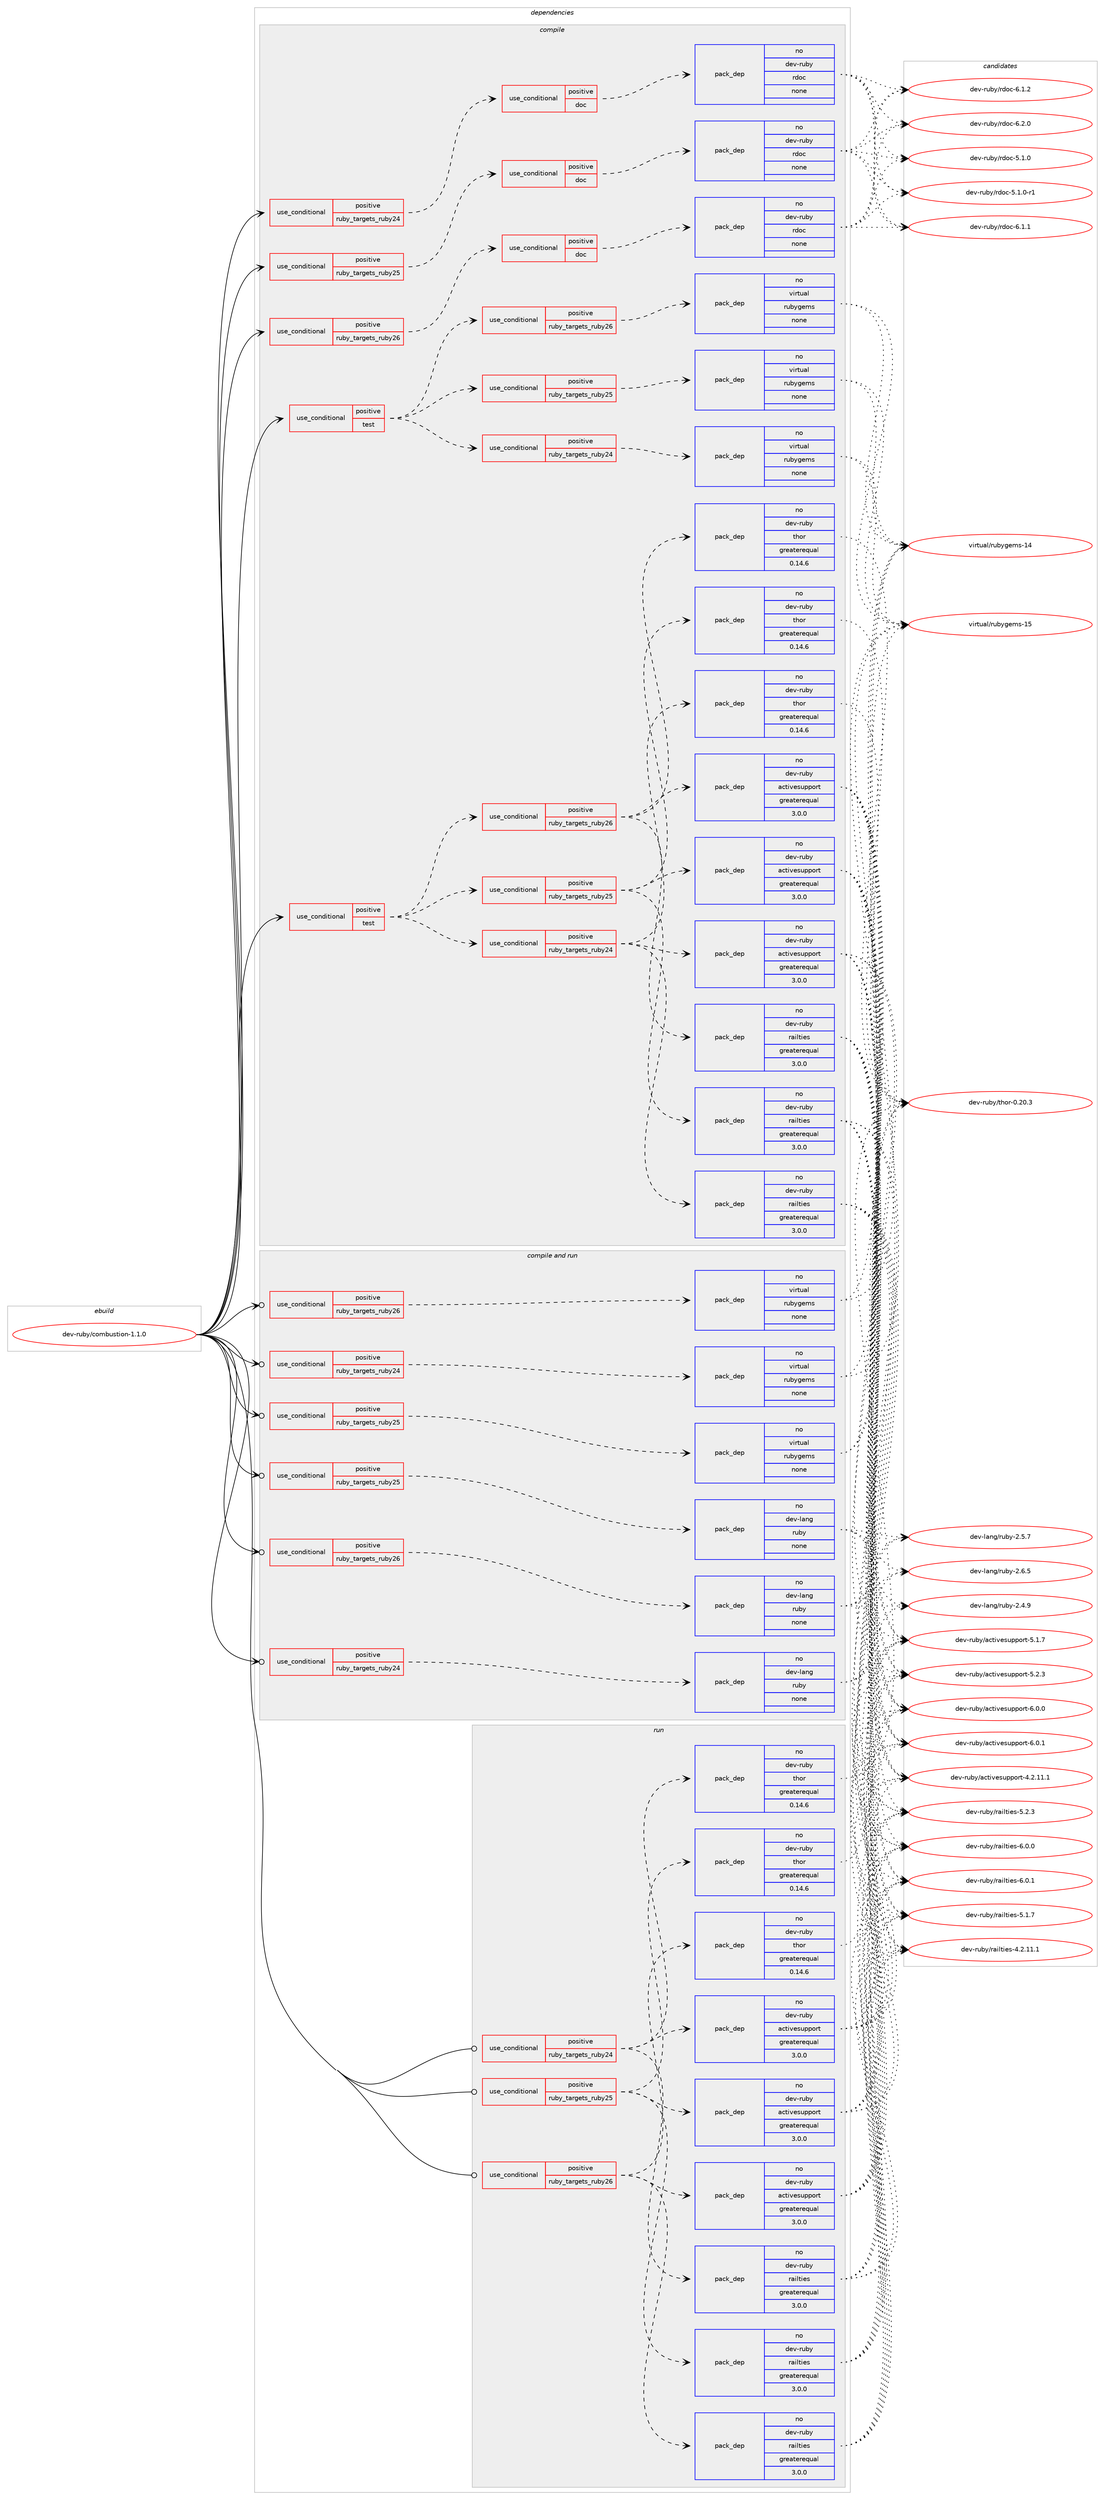 digraph prolog {

# *************
# Graph options
# *************

newrank=true;
concentrate=true;
compound=true;
graph [rankdir=LR,fontname=Helvetica,fontsize=10,ranksep=1.5];#, ranksep=2.5, nodesep=0.2];
edge  [arrowhead=vee];
node  [fontname=Helvetica,fontsize=10];

# **********
# The ebuild
# **********

subgraph cluster_leftcol {
color=gray;
rank=same;
label=<<i>ebuild</i>>;
id [label="dev-ruby/combustion-1.1.0", color=red, width=4, href="../dev-ruby/combustion-1.1.0.svg"];
}

# ****************
# The dependencies
# ****************

subgraph cluster_midcol {
color=gray;
label=<<i>dependencies</i>>;
subgraph cluster_compile {
fillcolor="#eeeeee";
style=filled;
label=<<i>compile</i>>;
subgraph cond160556 {
dependency681858 [label=<<TABLE BORDER="0" CELLBORDER="1" CELLSPACING="0" CELLPADDING="4"><TR><TD ROWSPAN="3" CELLPADDING="10">use_conditional</TD></TR><TR><TD>positive</TD></TR><TR><TD>ruby_targets_ruby24</TD></TR></TABLE>>, shape=none, color=red];
subgraph cond160557 {
dependency681859 [label=<<TABLE BORDER="0" CELLBORDER="1" CELLSPACING="0" CELLPADDING="4"><TR><TD ROWSPAN="3" CELLPADDING="10">use_conditional</TD></TR><TR><TD>positive</TD></TR><TR><TD>doc</TD></TR></TABLE>>, shape=none, color=red];
subgraph pack509336 {
dependency681860 [label=<<TABLE BORDER="0" CELLBORDER="1" CELLSPACING="0" CELLPADDING="4" WIDTH="220"><TR><TD ROWSPAN="6" CELLPADDING="30">pack_dep</TD></TR><TR><TD WIDTH="110">no</TD></TR><TR><TD>dev-ruby</TD></TR><TR><TD>rdoc</TD></TR><TR><TD>none</TD></TR><TR><TD></TD></TR></TABLE>>, shape=none, color=blue];
}
dependency681859:e -> dependency681860:w [weight=20,style="dashed",arrowhead="vee"];
}
dependency681858:e -> dependency681859:w [weight=20,style="dashed",arrowhead="vee"];
}
id:e -> dependency681858:w [weight=20,style="solid",arrowhead="vee"];
subgraph cond160558 {
dependency681861 [label=<<TABLE BORDER="0" CELLBORDER="1" CELLSPACING="0" CELLPADDING="4"><TR><TD ROWSPAN="3" CELLPADDING="10">use_conditional</TD></TR><TR><TD>positive</TD></TR><TR><TD>ruby_targets_ruby25</TD></TR></TABLE>>, shape=none, color=red];
subgraph cond160559 {
dependency681862 [label=<<TABLE BORDER="0" CELLBORDER="1" CELLSPACING="0" CELLPADDING="4"><TR><TD ROWSPAN="3" CELLPADDING="10">use_conditional</TD></TR><TR><TD>positive</TD></TR><TR><TD>doc</TD></TR></TABLE>>, shape=none, color=red];
subgraph pack509337 {
dependency681863 [label=<<TABLE BORDER="0" CELLBORDER="1" CELLSPACING="0" CELLPADDING="4" WIDTH="220"><TR><TD ROWSPAN="6" CELLPADDING="30">pack_dep</TD></TR><TR><TD WIDTH="110">no</TD></TR><TR><TD>dev-ruby</TD></TR><TR><TD>rdoc</TD></TR><TR><TD>none</TD></TR><TR><TD></TD></TR></TABLE>>, shape=none, color=blue];
}
dependency681862:e -> dependency681863:w [weight=20,style="dashed",arrowhead="vee"];
}
dependency681861:e -> dependency681862:w [weight=20,style="dashed",arrowhead="vee"];
}
id:e -> dependency681861:w [weight=20,style="solid",arrowhead="vee"];
subgraph cond160560 {
dependency681864 [label=<<TABLE BORDER="0" CELLBORDER="1" CELLSPACING="0" CELLPADDING="4"><TR><TD ROWSPAN="3" CELLPADDING="10">use_conditional</TD></TR><TR><TD>positive</TD></TR><TR><TD>ruby_targets_ruby26</TD></TR></TABLE>>, shape=none, color=red];
subgraph cond160561 {
dependency681865 [label=<<TABLE BORDER="0" CELLBORDER="1" CELLSPACING="0" CELLPADDING="4"><TR><TD ROWSPAN="3" CELLPADDING="10">use_conditional</TD></TR><TR><TD>positive</TD></TR><TR><TD>doc</TD></TR></TABLE>>, shape=none, color=red];
subgraph pack509338 {
dependency681866 [label=<<TABLE BORDER="0" CELLBORDER="1" CELLSPACING="0" CELLPADDING="4" WIDTH="220"><TR><TD ROWSPAN="6" CELLPADDING="30">pack_dep</TD></TR><TR><TD WIDTH="110">no</TD></TR><TR><TD>dev-ruby</TD></TR><TR><TD>rdoc</TD></TR><TR><TD>none</TD></TR><TR><TD></TD></TR></TABLE>>, shape=none, color=blue];
}
dependency681865:e -> dependency681866:w [weight=20,style="dashed",arrowhead="vee"];
}
dependency681864:e -> dependency681865:w [weight=20,style="dashed",arrowhead="vee"];
}
id:e -> dependency681864:w [weight=20,style="solid",arrowhead="vee"];
subgraph cond160562 {
dependency681867 [label=<<TABLE BORDER="0" CELLBORDER="1" CELLSPACING="0" CELLPADDING="4"><TR><TD ROWSPAN="3" CELLPADDING="10">use_conditional</TD></TR><TR><TD>positive</TD></TR><TR><TD>test</TD></TR></TABLE>>, shape=none, color=red];
subgraph cond160563 {
dependency681868 [label=<<TABLE BORDER="0" CELLBORDER="1" CELLSPACING="0" CELLPADDING="4"><TR><TD ROWSPAN="3" CELLPADDING="10">use_conditional</TD></TR><TR><TD>positive</TD></TR><TR><TD>ruby_targets_ruby24</TD></TR></TABLE>>, shape=none, color=red];
subgraph pack509339 {
dependency681869 [label=<<TABLE BORDER="0" CELLBORDER="1" CELLSPACING="0" CELLPADDING="4" WIDTH="220"><TR><TD ROWSPAN="6" CELLPADDING="30">pack_dep</TD></TR><TR><TD WIDTH="110">no</TD></TR><TR><TD>dev-ruby</TD></TR><TR><TD>activesupport</TD></TR><TR><TD>greaterequal</TD></TR><TR><TD>3.0.0</TD></TR></TABLE>>, shape=none, color=blue];
}
dependency681868:e -> dependency681869:w [weight=20,style="dashed",arrowhead="vee"];
subgraph pack509340 {
dependency681870 [label=<<TABLE BORDER="0" CELLBORDER="1" CELLSPACING="0" CELLPADDING="4" WIDTH="220"><TR><TD ROWSPAN="6" CELLPADDING="30">pack_dep</TD></TR><TR><TD WIDTH="110">no</TD></TR><TR><TD>dev-ruby</TD></TR><TR><TD>railties</TD></TR><TR><TD>greaterequal</TD></TR><TR><TD>3.0.0</TD></TR></TABLE>>, shape=none, color=blue];
}
dependency681868:e -> dependency681870:w [weight=20,style="dashed",arrowhead="vee"];
subgraph pack509341 {
dependency681871 [label=<<TABLE BORDER="0" CELLBORDER="1" CELLSPACING="0" CELLPADDING="4" WIDTH="220"><TR><TD ROWSPAN="6" CELLPADDING="30">pack_dep</TD></TR><TR><TD WIDTH="110">no</TD></TR><TR><TD>dev-ruby</TD></TR><TR><TD>thor</TD></TR><TR><TD>greaterequal</TD></TR><TR><TD>0.14.6</TD></TR></TABLE>>, shape=none, color=blue];
}
dependency681868:e -> dependency681871:w [weight=20,style="dashed",arrowhead="vee"];
}
dependency681867:e -> dependency681868:w [weight=20,style="dashed",arrowhead="vee"];
subgraph cond160564 {
dependency681872 [label=<<TABLE BORDER="0" CELLBORDER="1" CELLSPACING="0" CELLPADDING="4"><TR><TD ROWSPAN="3" CELLPADDING="10">use_conditional</TD></TR><TR><TD>positive</TD></TR><TR><TD>ruby_targets_ruby25</TD></TR></TABLE>>, shape=none, color=red];
subgraph pack509342 {
dependency681873 [label=<<TABLE BORDER="0" CELLBORDER="1" CELLSPACING="0" CELLPADDING="4" WIDTH="220"><TR><TD ROWSPAN="6" CELLPADDING="30">pack_dep</TD></TR><TR><TD WIDTH="110">no</TD></TR><TR><TD>dev-ruby</TD></TR><TR><TD>activesupport</TD></TR><TR><TD>greaterequal</TD></TR><TR><TD>3.0.0</TD></TR></TABLE>>, shape=none, color=blue];
}
dependency681872:e -> dependency681873:w [weight=20,style="dashed",arrowhead="vee"];
subgraph pack509343 {
dependency681874 [label=<<TABLE BORDER="0" CELLBORDER="1" CELLSPACING="0" CELLPADDING="4" WIDTH="220"><TR><TD ROWSPAN="6" CELLPADDING="30">pack_dep</TD></TR><TR><TD WIDTH="110">no</TD></TR><TR><TD>dev-ruby</TD></TR><TR><TD>railties</TD></TR><TR><TD>greaterequal</TD></TR><TR><TD>3.0.0</TD></TR></TABLE>>, shape=none, color=blue];
}
dependency681872:e -> dependency681874:w [weight=20,style="dashed",arrowhead="vee"];
subgraph pack509344 {
dependency681875 [label=<<TABLE BORDER="0" CELLBORDER="1" CELLSPACING="0" CELLPADDING="4" WIDTH="220"><TR><TD ROWSPAN="6" CELLPADDING="30">pack_dep</TD></TR><TR><TD WIDTH="110">no</TD></TR><TR><TD>dev-ruby</TD></TR><TR><TD>thor</TD></TR><TR><TD>greaterequal</TD></TR><TR><TD>0.14.6</TD></TR></TABLE>>, shape=none, color=blue];
}
dependency681872:e -> dependency681875:w [weight=20,style="dashed",arrowhead="vee"];
}
dependency681867:e -> dependency681872:w [weight=20,style="dashed",arrowhead="vee"];
subgraph cond160565 {
dependency681876 [label=<<TABLE BORDER="0" CELLBORDER="1" CELLSPACING="0" CELLPADDING="4"><TR><TD ROWSPAN="3" CELLPADDING="10">use_conditional</TD></TR><TR><TD>positive</TD></TR><TR><TD>ruby_targets_ruby26</TD></TR></TABLE>>, shape=none, color=red];
subgraph pack509345 {
dependency681877 [label=<<TABLE BORDER="0" CELLBORDER="1" CELLSPACING="0" CELLPADDING="4" WIDTH="220"><TR><TD ROWSPAN="6" CELLPADDING="30">pack_dep</TD></TR><TR><TD WIDTH="110">no</TD></TR><TR><TD>dev-ruby</TD></TR><TR><TD>activesupport</TD></TR><TR><TD>greaterequal</TD></TR><TR><TD>3.0.0</TD></TR></TABLE>>, shape=none, color=blue];
}
dependency681876:e -> dependency681877:w [weight=20,style="dashed",arrowhead="vee"];
subgraph pack509346 {
dependency681878 [label=<<TABLE BORDER="0" CELLBORDER="1" CELLSPACING="0" CELLPADDING="4" WIDTH="220"><TR><TD ROWSPAN="6" CELLPADDING="30">pack_dep</TD></TR><TR><TD WIDTH="110">no</TD></TR><TR><TD>dev-ruby</TD></TR><TR><TD>railties</TD></TR><TR><TD>greaterequal</TD></TR><TR><TD>3.0.0</TD></TR></TABLE>>, shape=none, color=blue];
}
dependency681876:e -> dependency681878:w [weight=20,style="dashed",arrowhead="vee"];
subgraph pack509347 {
dependency681879 [label=<<TABLE BORDER="0" CELLBORDER="1" CELLSPACING="0" CELLPADDING="4" WIDTH="220"><TR><TD ROWSPAN="6" CELLPADDING="30">pack_dep</TD></TR><TR><TD WIDTH="110">no</TD></TR><TR><TD>dev-ruby</TD></TR><TR><TD>thor</TD></TR><TR><TD>greaterequal</TD></TR><TR><TD>0.14.6</TD></TR></TABLE>>, shape=none, color=blue];
}
dependency681876:e -> dependency681879:w [weight=20,style="dashed",arrowhead="vee"];
}
dependency681867:e -> dependency681876:w [weight=20,style="dashed",arrowhead="vee"];
}
id:e -> dependency681867:w [weight=20,style="solid",arrowhead="vee"];
subgraph cond160566 {
dependency681880 [label=<<TABLE BORDER="0" CELLBORDER="1" CELLSPACING="0" CELLPADDING="4"><TR><TD ROWSPAN="3" CELLPADDING="10">use_conditional</TD></TR><TR><TD>positive</TD></TR><TR><TD>test</TD></TR></TABLE>>, shape=none, color=red];
subgraph cond160567 {
dependency681881 [label=<<TABLE BORDER="0" CELLBORDER="1" CELLSPACING="0" CELLPADDING="4"><TR><TD ROWSPAN="3" CELLPADDING="10">use_conditional</TD></TR><TR><TD>positive</TD></TR><TR><TD>ruby_targets_ruby24</TD></TR></TABLE>>, shape=none, color=red];
subgraph pack509348 {
dependency681882 [label=<<TABLE BORDER="0" CELLBORDER="1" CELLSPACING="0" CELLPADDING="4" WIDTH="220"><TR><TD ROWSPAN="6" CELLPADDING="30">pack_dep</TD></TR><TR><TD WIDTH="110">no</TD></TR><TR><TD>virtual</TD></TR><TR><TD>rubygems</TD></TR><TR><TD>none</TD></TR><TR><TD></TD></TR></TABLE>>, shape=none, color=blue];
}
dependency681881:e -> dependency681882:w [weight=20,style="dashed",arrowhead="vee"];
}
dependency681880:e -> dependency681881:w [weight=20,style="dashed",arrowhead="vee"];
subgraph cond160568 {
dependency681883 [label=<<TABLE BORDER="0" CELLBORDER="1" CELLSPACING="0" CELLPADDING="4"><TR><TD ROWSPAN="3" CELLPADDING="10">use_conditional</TD></TR><TR><TD>positive</TD></TR><TR><TD>ruby_targets_ruby25</TD></TR></TABLE>>, shape=none, color=red];
subgraph pack509349 {
dependency681884 [label=<<TABLE BORDER="0" CELLBORDER="1" CELLSPACING="0" CELLPADDING="4" WIDTH="220"><TR><TD ROWSPAN="6" CELLPADDING="30">pack_dep</TD></TR><TR><TD WIDTH="110">no</TD></TR><TR><TD>virtual</TD></TR><TR><TD>rubygems</TD></TR><TR><TD>none</TD></TR><TR><TD></TD></TR></TABLE>>, shape=none, color=blue];
}
dependency681883:e -> dependency681884:w [weight=20,style="dashed",arrowhead="vee"];
}
dependency681880:e -> dependency681883:w [weight=20,style="dashed",arrowhead="vee"];
subgraph cond160569 {
dependency681885 [label=<<TABLE BORDER="0" CELLBORDER="1" CELLSPACING="0" CELLPADDING="4"><TR><TD ROWSPAN="3" CELLPADDING="10">use_conditional</TD></TR><TR><TD>positive</TD></TR><TR><TD>ruby_targets_ruby26</TD></TR></TABLE>>, shape=none, color=red];
subgraph pack509350 {
dependency681886 [label=<<TABLE BORDER="0" CELLBORDER="1" CELLSPACING="0" CELLPADDING="4" WIDTH="220"><TR><TD ROWSPAN="6" CELLPADDING="30">pack_dep</TD></TR><TR><TD WIDTH="110">no</TD></TR><TR><TD>virtual</TD></TR><TR><TD>rubygems</TD></TR><TR><TD>none</TD></TR><TR><TD></TD></TR></TABLE>>, shape=none, color=blue];
}
dependency681885:e -> dependency681886:w [weight=20,style="dashed",arrowhead="vee"];
}
dependency681880:e -> dependency681885:w [weight=20,style="dashed",arrowhead="vee"];
}
id:e -> dependency681880:w [weight=20,style="solid",arrowhead="vee"];
}
subgraph cluster_compileandrun {
fillcolor="#eeeeee";
style=filled;
label=<<i>compile and run</i>>;
subgraph cond160570 {
dependency681887 [label=<<TABLE BORDER="0" CELLBORDER="1" CELLSPACING="0" CELLPADDING="4"><TR><TD ROWSPAN="3" CELLPADDING="10">use_conditional</TD></TR><TR><TD>positive</TD></TR><TR><TD>ruby_targets_ruby24</TD></TR></TABLE>>, shape=none, color=red];
subgraph pack509351 {
dependency681888 [label=<<TABLE BORDER="0" CELLBORDER="1" CELLSPACING="0" CELLPADDING="4" WIDTH="220"><TR><TD ROWSPAN="6" CELLPADDING="30">pack_dep</TD></TR><TR><TD WIDTH="110">no</TD></TR><TR><TD>dev-lang</TD></TR><TR><TD>ruby</TD></TR><TR><TD>none</TD></TR><TR><TD></TD></TR></TABLE>>, shape=none, color=blue];
}
dependency681887:e -> dependency681888:w [weight=20,style="dashed",arrowhead="vee"];
}
id:e -> dependency681887:w [weight=20,style="solid",arrowhead="odotvee"];
subgraph cond160571 {
dependency681889 [label=<<TABLE BORDER="0" CELLBORDER="1" CELLSPACING="0" CELLPADDING="4"><TR><TD ROWSPAN="3" CELLPADDING="10">use_conditional</TD></TR><TR><TD>positive</TD></TR><TR><TD>ruby_targets_ruby24</TD></TR></TABLE>>, shape=none, color=red];
subgraph pack509352 {
dependency681890 [label=<<TABLE BORDER="0" CELLBORDER="1" CELLSPACING="0" CELLPADDING="4" WIDTH="220"><TR><TD ROWSPAN="6" CELLPADDING="30">pack_dep</TD></TR><TR><TD WIDTH="110">no</TD></TR><TR><TD>virtual</TD></TR><TR><TD>rubygems</TD></TR><TR><TD>none</TD></TR><TR><TD></TD></TR></TABLE>>, shape=none, color=blue];
}
dependency681889:e -> dependency681890:w [weight=20,style="dashed",arrowhead="vee"];
}
id:e -> dependency681889:w [weight=20,style="solid",arrowhead="odotvee"];
subgraph cond160572 {
dependency681891 [label=<<TABLE BORDER="0" CELLBORDER="1" CELLSPACING="0" CELLPADDING="4"><TR><TD ROWSPAN="3" CELLPADDING="10">use_conditional</TD></TR><TR><TD>positive</TD></TR><TR><TD>ruby_targets_ruby25</TD></TR></TABLE>>, shape=none, color=red];
subgraph pack509353 {
dependency681892 [label=<<TABLE BORDER="0" CELLBORDER="1" CELLSPACING="0" CELLPADDING="4" WIDTH="220"><TR><TD ROWSPAN="6" CELLPADDING="30">pack_dep</TD></TR><TR><TD WIDTH="110">no</TD></TR><TR><TD>dev-lang</TD></TR><TR><TD>ruby</TD></TR><TR><TD>none</TD></TR><TR><TD></TD></TR></TABLE>>, shape=none, color=blue];
}
dependency681891:e -> dependency681892:w [weight=20,style="dashed",arrowhead="vee"];
}
id:e -> dependency681891:w [weight=20,style="solid",arrowhead="odotvee"];
subgraph cond160573 {
dependency681893 [label=<<TABLE BORDER="0" CELLBORDER="1" CELLSPACING="0" CELLPADDING="4"><TR><TD ROWSPAN="3" CELLPADDING="10">use_conditional</TD></TR><TR><TD>positive</TD></TR><TR><TD>ruby_targets_ruby25</TD></TR></TABLE>>, shape=none, color=red];
subgraph pack509354 {
dependency681894 [label=<<TABLE BORDER="0" CELLBORDER="1" CELLSPACING="0" CELLPADDING="4" WIDTH="220"><TR><TD ROWSPAN="6" CELLPADDING="30">pack_dep</TD></TR><TR><TD WIDTH="110">no</TD></TR><TR><TD>virtual</TD></TR><TR><TD>rubygems</TD></TR><TR><TD>none</TD></TR><TR><TD></TD></TR></TABLE>>, shape=none, color=blue];
}
dependency681893:e -> dependency681894:w [weight=20,style="dashed",arrowhead="vee"];
}
id:e -> dependency681893:w [weight=20,style="solid",arrowhead="odotvee"];
subgraph cond160574 {
dependency681895 [label=<<TABLE BORDER="0" CELLBORDER="1" CELLSPACING="0" CELLPADDING="4"><TR><TD ROWSPAN="3" CELLPADDING="10">use_conditional</TD></TR><TR><TD>positive</TD></TR><TR><TD>ruby_targets_ruby26</TD></TR></TABLE>>, shape=none, color=red];
subgraph pack509355 {
dependency681896 [label=<<TABLE BORDER="0" CELLBORDER="1" CELLSPACING="0" CELLPADDING="4" WIDTH="220"><TR><TD ROWSPAN="6" CELLPADDING="30">pack_dep</TD></TR><TR><TD WIDTH="110">no</TD></TR><TR><TD>dev-lang</TD></TR><TR><TD>ruby</TD></TR><TR><TD>none</TD></TR><TR><TD></TD></TR></TABLE>>, shape=none, color=blue];
}
dependency681895:e -> dependency681896:w [weight=20,style="dashed",arrowhead="vee"];
}
id:e -> dependency681895:w [weight=20,style="solid",arrowhead="odotvee"];
subgraph cond160575 {
dependency681897 [label=<<TABLE BORDER="0" CELLBORDER="1" CELLSPACING="0" CELLPADDING="4"><TR><TD ROWSPAN="3" CELLPADDING="10">use_conditional</TD></TR><TR><TD>positive</TD></TR><TR><TD>ruby_targets_ruby26</TD></TR></TABLE>>, shape=none, color=red];
subgraph pack509356 {
dependency681898 [label=<<TABLE BORDER="0" CELLBORDER="1" CELLSPACING="0" CELLPADDING="4" WIDTH="220"><TR><TD ROWSPAN="6" CELLPADDING="30">pack_dep</TD></TR><TR><TD WIDTH="110">no</TD></TR><TR><TD>virtual</TD></TR><TR><TD>rubygems</TD></TR><TR><TD>none</TD></TR><TR><TD></TD></TR></TABLE>>, shape=none, color=blue];
}
dependency681897:e -> dependency681898:w [weight=20,style="dashed",arrowhead="vee"];
}
id:e -> dependency681897:w [weight=20,style="solid",arrowhead="odotvee"];
}
subgraph cluster_run {
fillcolor="#eeeeee";
style=filled;
label=<<i>run</i>>;
subgraph cond160576 {
dependency681899 [label=<<TABLE BORDER="0" CELLBORDER="1" CELLSPACING="0" CELLPADDING="4"><TR><TD ROWSPAN="3" CELLPADDING="10">use_conditional</TD></TR><TR><TD>positive</TD></TR><TR><TD>ruby_targets_ruby24</TD></TR></TABLE>>, shape=none, color=red];
subgraph pack509357 {
dependency681900 [label=<<TABLE BORDER="0" CELLBORDER="1" CELLSPACING="0" CELLPADDING="4" WIDTH="220"><TR><TD ROWSPAN="6" CELLPADDING="30">pack_dep</TD></TR><TR><TD WIDTH="110">no</TD></TR><TR><TD>dev-ruby</TD></TR><TR><TD>activesupport</TD></TR><TR><TD>greaterequal</TD></TR><TR><TD>3.0.0</TD></TR></TABLE>>, shape=none, color=blue];
}
dependency681899:e -> dependency681900:w [weight=20,style="dashed",arrowhead="vee"];
subgraph pack509358 {
dependency681901 [label=<<TABLE BORDER="0" CELLBORDER="1" CELLSPACING="0" CELLPADDING="4" WIDTH="220"><TR><TD ROWSPAN="6" CELLPADDING="30">pack_dep</TD></TR><TR><TD WIDTH="110">no</TD></TR><TR><TD>dev-ruby</TD></TR><TR><TD>railties</TD></TR><TR><TD>greaterequal</TD></TR><TR><TD>3.0.0</TD></TR></TABLE>>, shape=none, color=blue];
}
dependency681899:e -> dependency681901:w [weight=20,style="dashed",arrowhead="vee"];
subgraph pack509359 {
dependency681902 [label=<<TABLE BORDER="0" CELLBORDER="1" CELLSPACING="0" CELLPADDING="4" WIDTH="220"><TR><TD ROWSPAN="6" CELLPADDING="30">pack_dep</TD></TR><TR><TD WIDTH="110">no</TD></TR><TR><TD>dev-ruby</TD></TR><TR><TD>thor</TD></TR><TR><TD>greaterequal</TD></TR><TR><TD>0.14.6</TD></TR></TABLE>>, shape=none, color=blue];
}
dependency681899:e -> dependency681902:w [weight=20,style="dashed",arrowhead="vee"];
}
id:e -> dependency681899:w [weight=20,style="solid",arrowhead="odot"];
subgraph cond160577 {
dependency681903 [label=<<TABLE BORDER="0" CELLBORDER="1" CELLSPACING="0" CELLPADDING="4"><TR><TD ROWSPAN="3" CELLPADDING="10">use_conditional</TD></TR><TR><TD>positive</TD></TR><TR><TD>ruby_targets_ruby25</TD></TR></TABLE>>, shape=none, color=red];
subgraph pack509360 {
dependency681904 [label=<<TABLE BORDER="0" CELLBORDER="1" CELLSPACING="0" CELLPADDING="4" WIDTH="220"><TR><TD ROWSPAN="6" CELLPADDING="30">pack_dep</TD></TR><TR><TD WIDTH="110">no</TD></TR><TR><TD>dev-ruby</TD></TR><TR><TD>activesupport</TD></TR><TR><TD>greaterequal</TD></TR><TR><TD>3.0.0</TD></TR></TABLE>>, shape=none, color=blue];
}
dependency681903:e -> dependency681904:w [weight=20,style="dashed",arrowhead="vee"];
subgraph pack509361 {
dependency681905 [label=<<TABLE BORDER="0" CELLBORDER="1" CELLSPACING="0" CELLPADDING="4" WIDTH="220"><TR><TD ROWSPAN="6" CELLPADDING="30">pack_dep</TD></TR><TR><TD WIDTH="110">no</TD></TR><TR><TD>dev-ruby</TD></TR><TR><TD>railties</TD></TR><TR><TD>greaterequal</TD></TR><TR><TD>3.0.0</TD></TR></TABLE>>, shape=none, color=blue];
}
dependency681903:e -> dependency681905:w [weight=20,style="dashed",arrowhead="vee"];
subgraph pack509362 {
dependency681906 [label=<<TABLE BORDER="0" CELLBORDER="1" CELLSPACING="0" CELLPADDING="4" WIDTH="220"><TR><TD ROWSPAN="6" CELLPADDING="30">pack_dep</TD></TR><TR><TD WIDTH="110">no</TD></TR><TR><TD>dev-ruby</TD></TR><TR><TD>thor</TD></TR><TR><TD>greaterequal</TD></TR><TR><TD>0.14.6</TD></TR></TABLE>>, shape=none, color=blue];
}
dependency681903:e -> dependency681906:w [weight=20,style="dashed",arrowhead="vee"];
}
id:e -> dependency681903:w [weight=20,style="solid",arrowhead="odot"];
subgraph cond160578 {
dependency681907 [label=<<TABLE BORDER="0" CELLBORDER="1" CELLSPACING="0" CELLPADDING="4"><TR><TD ROWSPAN="3" CELLPADDING="10">use_conditional</TD></TR><TR><TD>positive</TD></TR><TR><TD>ruby_targets_ruby26</TD></TR></TABLE>>, shape=none, color=red];
subgraph pack509363 {
dependency681908 [label=<<TABLE BORDER="0" CELLBORDER="1" CELLSPACING="0" CELLPADDING="4" WIDTH="220"><TR><TD ROWSPAN="6" CELLPADDING="30">pack_dep</TD></TR><TR><TD WIDTH="110">no</TD></TR><TR><TD>dev-ruby</TD></TR><TR><TD>activesupport</TD></TR><TR><TD>greaterequal</TD></TR><TR><TD>3.0.0</TD></TR></TABLE>>, shape=none, color=blue];
}
dependency681907:e -> dependency681908:w [weight=20,style="dashed",arrowhead="vee"];
subgraph pack509364 {
dependency681909 [label=<<TABLE BORDER="0" CELLBORDER="1" CELLSPACING="0" CELLPADDING="4" WIDTH="220"><TR><TD ROWSPAN="6" CELLPADDING="30">pack_dep</TD></TR><TR><TD WIDTH="110">no</TD></TR><TR><TD>dev-ruby</TD></TR><TR><TD>railties</TD></TR><TR><TD>greaterequal</TD></TR><TR><TD>3.0.0</TD></TR></TABLE>>, shape=none, color=blue];
}
dependency681907:e -> dependency681909:w [weight=20,style="dashed",arrowhead="vee"];
subgraph pack509365 {
dependency681910 [label=<<TABLE BORDER="0" CELLBORDER="1" CELLSPACING="0" CELLPADDING="4" WIDTH="220"><TR><TD ROWSPAN="6" CELLPADDING="30">pack_dep</TD></TR><TR><TD WIDTH="110">no</TD></TR><TR><TD>dev-ruby</TD></TR><TR><TD>thor</TD></TR><TR><TD>greaterequal</TD></TR><TR><TD>0.14.6</TD></TR></TABLE>>, shape=none, color=blue];
}
dependency681907:e -> dependency681910:w [weight=20,style="dashed",arrowhead="vee"];
}
id:e -> dependency681907:w [weight=20,style="solid",arrowhead="odot"];
}
}

# **************
# The candidates
# **************

subgraph cluster_choices {
rank=same;
color=gray;
label=<<i>candidates</i>>;

subgraph choice509336 {
color=black;
nodesep=1;
choice10010111845114117981214711410011199455346494648 [label="dev-ruby/rdoc-5.1.0", color=red, width=4,href="../dev-ruby/rdoc-5.1.0.svg"];
choice100101118451141179812147114100111994553464946484511449 [label="dev-ruby/rdoc-5.1.0-r1", color=red, width=4,href="../dev-ruby/rdoc-5.1.0-r1.svg"];
choice10010111845114117981214711410011199455446494649 [label="dev-ruby/rdoc-6.1.1", color=red, width=4,href="../dev-ruby/rdoc-6.1.1.svg"];
choice10010111845114117981214711410011199455446494650 [label="dev-ruby/rdoc-6.1.2", color=red, width=4,href="../dev-ruby/rdoc-6.1.2.svg"];
choice10010111845114117981214711410011199455446504648 [label="dev-ruby/rdoc-6.2.0", color=red, width=4,href="../dev-ruby/rdoc-6.2.0.svg"];
dependency681860:e -> choice10010111845114117981214711410011199455346494648:w [style=dotted,weight="100"];
dependency681860:e -> choice100101118451141179812147114100111994553464946484511449:w [style=dotted,weight="100"];
dependency681860:e -> choice10010111845114117981214711410011199455446494649:w [style=dotted,weight="100"];
dependency681860:e -> choice10010111845114117981214711410011199455446494650:w [style=dotted,weight="100"];
dependency681860:e -> choice10010111845114117981214711410011199455446504648:w [style=dotted,weight="100"];
}
subgraph choice509337 {
color=black;
nodesep=1;
choice10010111845114117981214711410011199455346494648 [label="dev-ruby/rdoc-5.1.0", color=red, width=4,href="../dev-ruby/rdoc-5.1.0.svg"];
choice100101118451141179812147114100111994553464946484511449 [label="dev-ruby/rdoc-5.1.0-r1", color=red, width=4,href="../dev-ruby/rdoc-5.1.0-r1.svg"];
choice10010111845114117981214711410011199455446494649 [label="dev-ruby/rdoc-6.1.1", color=red, width=4,href="../dev-ruby/rdoc-6.1.1.svg"];
choice10010111845114117981214711410011199455446494650 [label="dev-ruby/rdoc-6.1.2", color=red, width=4,href="../dev-ruby/rdoc-6.1.2.svg"];
choice10010111845114117981214711410011199455446504648 [label="dev-ruby/rdoc-6.2.0", color=red, width=4,href="../dev-ruby/rdoc-6.2.0.svg"];
dependency681863:e -> choice10010111845114117981214711410011199455346494648:w [style=dotted,weight="100"];
dependency681863:e -> choice100101118451141179812147114100111994553464946484511449:w [style=dotted,weight="100"];
dependency681863:e -> choice10010111845114117981214711410011199455446494649:w [style=dotted,weight="100"];
dependency681863:e -> choice10010111845114117981214711410011199455446494650:w [style=dotted,weight="100"];
dependency681863:e -> choice10010111845114117981214711410011199455446504648:w [style=dotted,weight="100"];
}
subgraph choice509338 {
color=black;
nodesep=1;
choice10010111845114117981214711410011199455346494648 [label="dev-ruby/rdoc-5.1.0", color=red, width=4,href="../dev-ruby/rdoc-5.1.0.svg"];
choice100101118451141179812147114100111994553464946484511449 [label="dev-ruby/rdoc-5.1.0-r1", color=red, width=4,href="../dev-ruby/rdoc-5.1.0-r1.svg"];
choice10010111845114117981214711410011199455446494649 [label="dev-ruby/rdoc-6.1.1", color=red, width=4,href="../dev-ruby/rdoc-6.1.1.svg"];
choice10010111845114117981214711410011199455446494650 [label="dev-ruby/rdoc-6.1.2", color=red, width=4,href="../dev-ruby/rdoc-6.1.2.svg"];
choice10010111845114117981214711410011199455446504648 [label="dev-ruby/rdoc-6.2.0", color=red, width=4,href="../dev-ruby/rdoc-6.2.0.svg"];
dependency681866:e -> choice10010111845114117981214711410011199455346494648:w [style=dotted,weight="100"];
dependency681866:e -> choice100101118451141179812147114100111994553464946484511449:w [style=dotted,weight="100"];
dependency681866:e -> choice10010111845114117981214711410011199455446494649:w [style=dotted,weight="100"];
dependency681866:e -> choice10010111845114117981214711410011199455446494650:w [style=dotted,weight="100"];
dependency681866:e -> choice10010111845114117981214711410011199455446504648:w [style=dotted,weight="100"];
}
subgraph choice509339 {
color=black;
nodesep=1;
choice1001011184511411798121479799116105118101115117112112111114116455246504649494649 [label="dev-ruby/activesupport-4.2.11.1", color=red, width=4,href="../dev-ruby/activesupport-4.2.11.1.svg"];
choice1001011184511411798121479799116105118101115117112112111114116455346494655 [label="dev-ruby/activesupport-5.1.7", color=red, width=4,href="../dev-ruby/activesupport-5.1.7.svg"];
choice1001011184511411798121479799116105118101115117112112111114116455346504651 [label="dev-ruby/activesupport-5.2.3", color=red, width=4,href="../dev-ruby/activesupport-5.2.3.svg"];
choice1001011184511411798121479799116105118101115117112112111114116455446484648 [label="dev-ruby/activesupport-6.0.0", color=red, width=4,href="../dev-ruby/activesupport-6.0.0.svg"];
choice1001011184511411798121479799116105118101115117112112111114116455446484649 [label="dev-ruby/activesupport-6.0.1", color=red, width=4,href="../dev-ruby/activesupport-6.0.1.svg"];
dependency681869:e -> choice1001011184511411798121479799116105118101115117112112111114116455246504649494649:w [style=dotted,weight="100"];
dependency681869:e -> choice1001011184511411798121479799116105118101115117112112111114116455346494655:w [style=dotted,weight="100"];
dependency681869:e -> choice1001011184511411798121479799116105118101115117112112111114116455346504651:w [style=dotted,weight="100"];
dependency681869:e -> choice1001011184511411798121479799116105118101115117112112111114116455446484648:w [style=dotted,weight="100"];
dependency681869:e -> choice1001011184511411798121479799116105118101115117112112111114116455446484649:w [style=dotted,weight="100"];
}
subgraph choice509340 {
color=black;
nodesep=1;
choice10010111845114117981214711497105108116105101115455246504649494649 [label="dev-ruby/railties-4.2.11.1", color=red, width=4,href="../dev-ruby/railties-4.2.11.1.svg"];
choice10010111845114117981214711497105108116105101115455346494655 [label="dev-ruby/railties-5.1.7", color=red, width=4,href="../dev-ruby/railties-5.1.7.svg"];
choice10010111845114117981214711497105108116105101115455346504651 [label="dev-ruby/railties-5.2.3", color=red, width=4,href="../dev-ruby/railties-5.2.3.svg"];
choice10010111845114117981214711497105108116105101115455446484648 [label="dev-ruby/railties-6.0.0", color=red, width=4,href="../dev-ruby/railties-6.0.0.svg"];
choice10010111845114117981214711497105108116105101115455446484649 [label="dev-ruby/railties-6.0.1", color=red, width=4,href="../dev-ruby/railties-6.0.1.svg"];
dependency681870:e -> choice10010111845114117981214711497105108116105101115455246504649494649:w [style=dotted,weight="100"];
dependency681870:e -> choice10010111845114117981214711497105108116105101115455346494655:w [style=dotted,weight="100"];
dependency681870:e -> choice10010111845114117981214711497105108116105101115455346504651:w [style=dotted,weight="100"];
dependency681870:e -> choice10010111845114117981214711497105108116105101115455446484648:w [style=dotted,weight="100"];
dependency681870:e -> choice10010111845114117981214711497105108116105101115455446484649:w [style=dotted,weight="100"];
}
subgraph choice509341 {
color=black;
nodesep=1;
choice10010111845114117981214711610411111445484650484651 [label="dev-ruby/thor-0.20.3", color=red, width=4,href="../dev-ruby/thor-0.20.3.svg"];
dependency681871:e -> choice10010111845114117981214711610411111445484650484651:w [style=dotted,weight="100"];
}
subgraph choice509342 {
color=black;
nodesep=1;
choice1001011184511411798121479799116105118101115117112112111114116455246504649494649 [label="dev-ruby/activesupport-4.2.11.1", color=red, width=4,href="../dev-ruby/activesupport-4.2.11.1.svg"];
choice1001011184511411798121479799116105118101115117112112111114116455346494655 [label="dev-ruby/activesupport-5.1.7", color=red, width=4,href="../dev-ruby/activesupport-5.1.7.svg"];
choice1001011184511411798121479799116105118101115117112112111114116455346504651 [label="dev-ruby/activesupport-5.2.3", color=red, width=4,href="../dev-ruby/activesupport-5.2.3.svg"];
choice1001011184511411798121479799116105118101115117112112111114116455446484648 [label="dev-ruby/activesupport-6.0.0", color=red, width=4,href="../dev-ruby/activesupport-6.0.0.svg"];
choice1001011184511411798121479799116105118101115117112112111114116455446484649 [label="dev-ruby/activesupport-6.0.1", color=red, width=4,href="../dev-ruby/activesupport-6.0.1.svg"];
dependency681873:e -> choice1001011184511411798121479799116105118101115117112112111114116455246504649494649:w [style=dotted,weight="100"];
dependency681873:e -> choice1001011184511411798121479799116105118101115117112112111114116455346494655:w [style=dotted,weight="100"];
dependency681873:e -> choice1001011184511411798121479799116105118101115117112112111114116455346504651:w [style=dotted,weight="100"];
dependency681873:e -> choice1001011184511411798121479799116105118101115117112112111114116455446484648:w [style=dotted,weight="100"];
dependency681873:e -> choice1001011184511411798121479799116105118101115117112112111114116455446484649:w [style=dotted,weight="100"];
}
subgraph choice509343 {
color=black;
nodesep=1;
choice10010111845114117981214711497105108116105101115455246504649494649 [label="dev-ruby/railties-4.2.11.1", color=red, width=4,href="../dev-ruby/railties-4.2.11.1.svg"];
choice10010111845114117981214711497105108116105101115455346494655 [label="dev-ruby/railties-5.1.7", color=red, width=4,href="../dev-ruby/railties-5.1.7.svg"];
choice10010111845114117981214711497105108116105101115455346504651 [label="dev-ruby/railties-5.2.3", color=red, width=4,href="../dev-ruby/railties-5.2.3.svg"];
choice10010111845114117981214711497105108116105101115455446484648 [label="dev-ruby/railties-6.0.0", color=red, width=4,href="../dev-ruby/railties-6.0.0.svg"];
choice10010111845114117981214711497105108116105101115455446484649 [label="dev-ruby/railties-6.0.1", color=red, width=4,href="../dev-ruby/railties-6.0.1.svg"];
dependency681874:e -> choice10010111845114117981214711497105108116105101115455246504649494649:w [style=dotted,weight="100"];
dependency681874:e -> choice10010111845114117981214711497105108116105101115455346494655:w [style=dotted,weight="100"];
dependency681874:e -> choice10010111845114117981214711497105108116105101115455346504651:w [style=dotted,weight="100"];
dependency681874:e -> choice10010111845114117981214711497105108116105101115455446484648:w [style=dotted,weight="100"];
dependency681874:e -> choice10010111845114117981214711497105108116105101115455446484649:w [style=dotted,weight="100"];
}
subgraph choice509344 {
color=black;
nodesep=1;
choice10010111845114117981214711610411111445484650484651 [label="dev-ruby/thor-0.20.3", color=red, width=4,href="../dev-ruby/thor-0.20.3.svg"];
dependency681875:e -> choice10010111845114117981214711610411111445484650484651:w [style=dotted,weight="100"];
}
subgraph choice509345 {
color=black;
nodesep=1;
choice1001011184511411798121479799116105118101115117112112111114116455246504649494649 [label="dev-ruby/activesupport-4.2.11.1", color=red, width=4,href="../dev-ruby/activesupport-4.2.11.1.svg"];
choice1001011184511411798121479799116105118101115117112112111114116455346494655 [label="dev-ruby/activesupport-5.1.7", color=red, width=4,href="../dev-ruby/activesupport-5.1.7.svg"];
choice1001011184511411798121479799116105118101115117112112111114116455346504651 [label="dev-ruby/activesupport-5.2.3", color=red, width=4,href="../dev-ruby/activesupport-5.2.3.svg"];
choice1001011184511411798121479799116105118101115117112112111114116455446484648 [label="dev-ruby/activesupport-6.0.0", color=red, width=4,href="../dev-ruby/activesupport-6.0.0.svg"];
choice1001011184511411798121479799116105118101115117112112111114116455446484649 [label="dev-ruby/activesupport-6.0.1", color=red, width=4,href="../dev-ruby/activesupport-6.0.1.svg"];
dependency681877:e -> choice1001011184511411798121479799116105118101115117112112111114116455246504649494649:w [style=dotted,weight="100"];
dependency681877:e -> choice1001011184511411798121479799116105118101115117112112111114116455346494655:w [style=dotted,weight="100"];
dependency681877:e -> choice1001011184511411798121479799116105118101115117112112111114116455346504651:w [style=dotted,weight="100"];
dependency681877:e -> choice1001011184511411798121479799116105118101115117112112111114116455446484648:w [style=dotted,weight="100"];
dependency681877:e -> choice1001011184511411798121479799116105118101115117112112111114116455446484649:w [style=dotted,weight="100"];
}
subgraph choice509346 {
color=black;
nodesep=1;
choice10010111845114117981214711497105108116105101115455246504649494649 [label="dev-ruby/railties-4.2.11.1", color=red, width=4,href="../dev-ruby/railties-4.2.11.1.svg"];
choice10010111845114117981214711497105108116105101115455346494655 [label="dev-ruby/railties-5.1.7", color=red, width=4,href="../dev-ruby/railties-5.1.7.svg"];
choice10010111845114117981214711497105108116105101115455346504651 [label="dev-ruby/railties-5.2.3", color=red, width=4,href="../dev-ruby/railties-5.2.3.svg"];
choice10010111845114117981214711497105108116105101115455446484648 [label="dev-ruby/railties-6.0.0", color=red, width=4,href="../dev-ruby/railties-6.0.0.svg"];
choice10010111845114117981214711497105108116105101115455446484649 [label="dev-ruby/railties-6.0.1", color=red, width=4,href="../dev-ruby/railties-6.0.1.svg"];
dependency681878:e -> choice10010111845114117981214711497105108116105101115455246504649494649:w [style=dotted,weight="100"];
dependency681878:e -> choice10010111845114117981214711497105108116105101115455346494655:w [style=dotted,weight="100"];
dependency681878:e -> choice10010111845114117981214711497105108116105101115455346504651:w [style=dotted,weight="100"];
dependency681878:e -> choice10010111845114117981214711497105108116105101115455446484648:w [style=dotted,weight="100"];
dependency681878:e -> choice10010111845114117981214711497105108116105101115455446484649:w [style=dotted,weight="100"];
}
subgraph choice509347 {
color=black;
nodesep=1;
choice10010111845114117981214711610411111445484650484651 [label="dev-ruby/thor-0.20.3", color=red, width=4,href="../dev-ruby/thor-0.20.3.svg"];
dependency681879:e -> choice10010111845114117981214711610411111445484650484651:w [style=dotted,weight="100"];
}
subgraph choice509348 {
color=black;
nodesep=1;
choice118105114116117971084711411798121103101109115454952 [label="virtual/rubygems-14", color=red, width=4,href="../virtual/rubygems-14.svg"];
choice118105114116117971084711411798121103101109115454953 [label="virtual/rubygems-15", color=red, width=4,href="../virtual/rubygems-15.svg"];
dependency681882:e -> choice118105114116117971084711411798121103101109115454952:w [style=dotted,weight="100"];
dependency681882:e -> choice118105114116117971084711411798121103101109115454953:w [style=dotted,weight="100"];
}
subgraph choice509349 {
color=black;
nodesep=1;
choice118105114116117971084711411798121103101109115454952 [label="virtual/rubygems-14", color=red, width=4,href="../virtual/rubygems-14.svg"];
choice118105114116117971084711411798121103101109115454953 [label="virtual/rubygems-15", color=red, width=4,href="../virtual/rubygems-15.svg"];
dependency681884:e -> choice118105114116117971084711411798121103101109115454952:w [style=dotted,weight="100"];
dependency681884:e -> choice118105114116117971084711411798121103101109115454953:w [style=dotted,weight="100"];
}
subgraph choice509350 {
color=black;
nodesep=1;
choice118105114116117971084711411798121103101109115454952 [label="virtual/rubygems-14", color=red, width=4,href="../virtual/rubygems-14.svg"];
choice118105114116117971084711411798121103101109115454953 [label="virtual/rubygems-15", color=red, width=4,href="../virtual/rubygems-15.svg"];
dependency681886:e -> choice118105114116117971084711411798121103101109115454952:w [style=dotted,weight="100"];
dependency681886:e -> choice118105114116117971084711411798121103101109115454953:w [style=dotted,weight="100"];
}
subgraph choice509351 {
color=black;
nodesep=1;
choice10010111845108971101034711411798121455046524657 [label="dev-lang/ruby-2.4.9", color=red, width=4,href="../dev-lang/ruby-2.4.9.svg"];
choice10010111845108971101034711411798121455046534655 [label="dev-lang/ruby-2.5.7", color=red, width=4,href="../dev-lang/ruby-2.5.7.svg"];
choice10010111845108971101034711411798121455046544653 [label="dev-lang/ruby-2.6.5", color=red, width=4,href="../dev-lang/ruby-2.6.5.svg"];
dependency681888:e -> choice10010111845108971101034711411798121455046524657:w [style=dotted,weight="100"];
dependency681888:e -> choice10010111845108971101034711411798121455046534655:w [style=dotted,weight="100"];
dependency681888:e -> choice10010111845108971101034711411798121455046544653:w [style=dotted,weight="100"];
}
subgraph choice509352 {
color=black;
nodesep=1;
choice118105114116117971084711411798121103101109115454952 [label="virtual/rubygems-14", color=red, width=4,href="../virtual/rubygems-14.svg"];
choice118105114116117971084711411798121103101109115454953 [label="virtual/rubygems-15", color=red, width=4,href="../virtual/rubygems-15.svg"];
dependency681890:e -> choice118105114116117971084711411798121103101109115454952:w [style=dotted,weight="100"];
dependency681890:e -> choice118105114116117971084711411798121103101109115454953:w [style=dotted,weight="100"];
}
subgraph choice509353 {
color=black;
nodesep=1;
choice10010111845108971101034711411798121455046524657 [label="dev-lang/ruby-2.4.9", color=red, width=4,href="../dev-lang/ruby-2.4.9.svg"];
choice10010111845108971101034711411798121455046534655 [label="dev-lang/ruby-2.5.7", color=red, width=4,href="../dev-lang/ruby-2.5.7.svg"];
choice10010111845108971101034711411798121455046544653 [label="dev-lang/ruby-2.6.5", color=red, width=4,href="../dev-lang/ruby-2.6.5.svg"];
dependency681892:e -> choice10010111845108971101034711411798121455046524657:w [style=dotted,weight="100"];
dependency681892:e -> choice10010111845108971101034711411798121455046534655:w [style=dotted,weight="100"];
dependency681892:e -> choice10010111845108971101034711411798121455046544653:w [style=dotted,weight="100"];
}
subgraph choice509354 {
color=black;
nodesep=1;
choice118105114116117971084711411798121103101109115454952 [label="virtual/rubygems-14", color=red, width=4,href="../virtual/rubygems-14.svg"];
choice118105114116117971084711411798121103101109115454953 [label="virtual/rubygems-15", color=red, width=4,href="../virtual/rubygems-15.svg"];
dependency681894:e -> choice118105114116117971084711411798121103101109115454952:w [style=dotted,weight="100"];
dependency681894:e -> choice118105114116117971084711411798121103101109115454953:w [style=dotted,weight="100"];
}
subgraph choice509355 {
color=black;
nodesep=1;
choice10010111845108971101034711411798121455046524657 [label="dev-lang/ruby-2.4.9", color=red, width=4,href="../dev-lang/ruby-2.4.9.svg"];
choice10010111845108971101034711411798121455046534655 [label="dev-lang/ruby-2.5.7", color=red, width=4,href="../dev-lang/ruby-2.5.7.svg"];
choice10010111845108971101034711411798121455046544653 [label="dev-lang/ruby-2.6.5", color=red, width=4,href="../dev-lang/ruby-2.6.5.svg"];
dependency681896:e -> choice10010111845108971101034711411798121455046524657:w [style=dotted,weight="100"];
dependency681896:e -> choice10010111845108971101034711411798121455046534655:w [style=dotted,weight="100"];
dependency681896:e -> choice10010111845108971101034711411798121455046544653:w [style=dotted,weight="100"];
}
subgraph choice509356 {
color=black;
nodesep=1;
choice118105114116117971084711411798121103101109115454952 [label="virtual/rubygems-14", color=red, width=4,href="../virtual/rubygems-14.svg"];
choice118105114116117971084711411798121103101109115454953 [label="virtual/rubygems-15", color=red, width=4,href="../virtual/rubygems-15.svg"];
dependency681898:e -> choice118105114116117971084711411798121103101109115454952:w [style=dotted,weight="100"];
dependency681898:e -> choice118105114116117971084711411798121103101109115454953:w [style=dotted,weight="100"];
}
subgraph choice509357 {
color=black;
nodesep=1;
choice1001011184511411798121479799116105118101115117112112111114116455246504649494649 [label="dev-ruby/activesupport-4.2.11.1", color=red, width=4,href="../dev-ruby/activesupport-4.2.11.1.svg"];
choice1001011184511411798121479799116105118101115117112112111114116455346494655 [label="dev-ruby/activesupport-5.1.7", color=red, width=4,href="../dev-ruby/activesupport-5.1.7.svg"];
choice1001011184511411798121479799116105118101115117112112111114116455346504651 [label="dev-ruby/activesupport-5.2.3", color=red, width=4,href="../dev-ruby/activesupport-5.2.3.svg"];
choice1001011184511411798121479799116105118101115117112112111114116455446484648 [label="dev-ruby/activesupport-6.0.0", color=red, width=4,href="../dev-ruby/activesupport-6.0.0.svg"];
choice1001011184511411798121479799116105118101115117112112111114116455446484649 [label="dev-ruby/activesupport-6.0.1", color=red, width=4,href="../dev-ruby/activesupport-6.0.1.svg"];
dependency681900:e -> choice1001011184511411798121479799116105118101115117112112111114116455246504649494649:w [style=dotted,weight="100"];
dependency681900:e -> choice1001011184511411798121479799116105118101115117112112111114116455346494655:w [style=dotted,weight="100"];
dependency681900:e -> choice1001011184511411798121479799116105118101115117112112111114116455346504651:w [style=dotted,weight="100"];
dependency681900:e -> choice1001011184511411798121479799116105118101115117112112111114116455446484648:w [style=dotted,weight="100"];
dependency681900:e -> choice1001011184511411798121479799116105118101115117112112111114116455446484649:w [style=dotted,weight="100"];
}
subgraph choice509358 {
color=black;
nodesep=1;
choice10010111845114117981214711497105108116105101115455246504649494649 [label="dev-ruby/railties-4.2.11.1", color=red, width=4,href="../dev-ruby/railties-4.2.11.1.svg"];
choice10010111845114117981214711497105108116105101115455346494655 [label="dev-ruby/railties-5.1.7", color=red, width=4,href="../dev-ruby/railties-5.1.7.svg"];
choice10010111845114117981214711497105108116105101115455346504651 [label="dev-ruby/railties-5.2.3", color=red, width=4,href="../dev-ruby/railties-5.2.3.svg"];
choice10010111845114117981214711497105108116105101115455446484648 [label="dev-ruby/railties-6.0.0", color=red, width=4,href="../dev-ruby/railties-6.0.0.svg"];
choice10010111845114117981214711497105108116105101115455446484649 [label="dev-ruby/railties-6.0.1", color=red, width=4,href="../dev-ruby/railties-6.0.1.svg"];
dependency681901:e -> choice10010111845114117981214711497105108116105101115455246504649494649:w [style=dotted,weight="100"];
dependency681901:e -> choice10010111845114117981214711497105108116105101115455346494655:w [style=dotted,weight="100"];
dependency681901:e -> choice10010111845114117981214711497105108116105101115455346504651:w [style=dotted,weight="100"];
dependency681901:e -> choice10010111845114117981214711497105108116105101115455446484648:w [style=dotted,weight="100"];
dependency681901:e -> choice10010111845114117981214711497105108116105101115455446484649:w [style=dotted,weight="100"];
}
subgraph choice509359 {
color=black;
nodesep=1;
choice10010111845114117981214711610411111445484650484651 [label="dev-ruby/thor-0.20.3", color=red, width=4,href="../dev-ruby/thor-0.20.3.svg"];
dependency681902:e -> choice10010111845114117981214711610411111445484650484651:w [style=dotted,weight="100"];
}
subgraph choice509360 {
color=black;
nodesep=1;
choice1001011184511411798121479799116105118101115117112112111114116455246504649494649 [label="dev-ruby/activesupport-4.2.11.1", color=red, width=4,href="../dev-ruby/activesupport-4.2.11.1.svg"];
choice1001011184511411798121479799116105118101115117112112111114116455346494655 [label="dev-ruby/activesupport-5.1.7", color=red, width=4,href="../dev-ruby/activesupport-5.1.7.svg"];
choice1001011184511411798121479799116105118101115117112112111114116455346504651 [label="dev-ruby/activesupport-5.2.3", color=red, width=4,href="../dev-ruby/activesupport-5.2.3.svg"];
choice1001011184511411798121479799116105118101115117112112111114116455446484648 [label="dev-ruby/activesupport-6.0.0", color=red, width=4,href="../dev-ruby/activesupport-6.0.0.svg"];
choice1001011184511411798121479799116105118101115117112112111114116455446484649 [label="dev-ruby/activesupport-6.0.1", color=red, width=4,href="../dev-ruby/activesupport-6.0.1.svg"];
dependency681904:e -> choice1001011184511411798121479799116105118101115117112112111114116455246504649494649:w [style=dotted,weight="100"];
dependency681904:e -> choice1001011184511411798121479799116105118101115117112112111114116455346494655:w [style=dotted,weight="100"];
dependency681904:e -> choice1001011184511411798121479799116105118101115117112112111114116455346504651:w [style=dotted,weight="100"];
dependency681904:e -> choice1001011184511411798121479799116105118101115117112112111114116455446484648:w [style=dotted,weight="100"];
dependency681904:e -> choice1001011184511411798121479799116105118101115117112112111114116455446484649:w [style=dotted,weight="100"];
}
subgraph choice509361 {
color=black;
nodesep=1;
choice10010111845114117981214711497105108116105101115455246504649494649 [label="dev-ruby/railties-4.2.11.1", color=red, width=4,href="../dev-ruby/railties-4.2.11.1.svg"];
choice10010111845114117981214711497105108116105101115455346494655 [label="dev-ruby/railties-5.1.7", color=red, width=4,href="../dev-ruby/railties-5.1.7.svg"];
choice10010111845114117981214711497105108116105101115455346504651 [label="dev-ruby/railties-5.2.3", color=red, width=4,href="../dev-ruby/railties-5.2.3.svg"];
choice10010111845114117981214711497105108116105101115455446484648 [label="dev-ruby/railties-6.0.0", color=red, width=4,href="../dev-ruby/railties-6.0.0.svg"];
choice10010111845114117981214711497105108116105101115455446484649 [label="dev-ruby/railties-6.0.1", color=red, width=4,href="../dev-ruby/railties-6.0.1.svg"];
dependency681905:e -> choice10010111845114117981214711497105108116105101115455246504649494649:w [style=dotted,weight="100"];
dependency681905:e -> choice10010111845114117981214711497105108116105101115455346494655:w [style=dotted,weight="100"];
dependency681905:e -> choice10010111845114117981214711497105108116105101115455346504651:w [style=dotted,weight="100"];
dependency681905:e -> choice10010111845114117981214711497105108116105101115455446484648:w [style=dotted,weight="100"];
dependency681905:e -> choice10010111845114117981214711497105108116105101115455446484649:w [style=dotted,weight="100"];
}
subgraph choice509362 {
color=black;
nodesep=1;
choice10010111845114117981214711610411111445484650484651 [label="dev-ruby/thor-0.20.3", color=red, width=4,href="../dev-ruby/thor-0.20.3.svg"];
dependency681906:e -> choice10010111845114117981214711610411111445484650484651:w [style=dotted,weight="100"];
}
subgraph choice509363 {
color=black;
nodesep=1;
choice1001011184511411798121479799116105118101115117112112111114116455246504649494649 [label="dev-ruby/activesupport-4.2.11.1", color=red, width=4,href="../dev-ruby/activesupport-4.2.11.1.svg"];
choice1001011184511411798121479799116105118101115117112112111114116455346494655 [label="dev-ruby/activesupport-5.1.7", color=red, width=4,href="../dev-ruby/activesupport-5.1.7.svg"];
choice1001011184511411798121479799116105118101115117112112111114116455346504651 [label="dev-ruby/activesupport-5.2.3", color=red, width=4,href="../dev-ruby/activesupport-5.2.3.svg"];
choice1001011184511411798121479799116105118101115117112112111114116455446484648 [label="dev-ruby/activesupport-6.0.0", color=red, width=4,href="../dev-ruby/activesupport-6.0.0.svg"];
choice1001011184511411798121479799116105118101115117112112111114116455446484649 [label="dev-ruby/activesupport-6.0.1", color=red, width=4,href="../dev-ruby/activesupport-6.0.1.svg"];
dependency681908:e -> choice1001011184511411798121479799116105118101115117112112111114116455246504649494649:w [style=dotted,weight="100"];
dependency681908:e -> choice1001011184511411798121479799116105118101115117112112111114116455346494655:w [style=dotted,weight="100"];
dependency681908:e -> choice1001011184511411798121479799116105118101115117112112111114116455346504651:w [style=dotted,weight="100"];
dependency681908:e -> choice1001011184511411798121479799116105118101115117112112111114116455446484648:w [style=dotted,weight="100"];
dependency681908:e -> choice1001011184511411798121479799116105118101115117112112111114116455446484649:w [style=dotted,weight="100"];
}
subgraph choice509364 {
color=black;
nodesep=1;
choice10010111845114117981214711497105108116105101115455246504649494649 [label="dev-ruby/railties-4.2.11.1", color=red, width=4,href="../dev-ruby/railties-4.2.11.1.svg"];
choice10010111845114117981214711497105108116105101115455346494655 [label="dev-ruby/railties-5.1.7", color=red, width=4,href="../dev-ruby/railties-5.1.7.svg"];
choice10010111845114117981214711497105108116105101115455346504651 [label="dev-ruby/railties-5.2.3", color=red, width=4,href="../dev-ruby/railties-5.2.3.svg"];
choice10010111845114117981214711497105108116105101115455446484648 [label="dev-ruby/railties-6.0.0", color=red, width=4,href="../dev-ruby/railties-6.0.0.svg"];
choice10010111845114117981214711497105108116105101115455446484649 [label="dev-ruby/railties-6.0.1", color=red, width=4,href="../dev-ruby/railties-6.0.1.svg"];
dependency681909:e -> choice10010111845114117981214711497105108116105101115455246504649494649:w [style=dotted,weight="100"];
dependency681909:e -> choice10010111845114117981214711497105108116105101115455346494655:w [style=dotted,weight="100"];
dependency681909:e -> choice10010111845114117981214711497105108116105101115455346504651:w [style=dotted,weight="100"];
dependency681909:e -> choice10010111845114117981214711497105108116105101115455446484648:w [style=dotted,weight="100"];
dependency681909:e -> choice10010111845114117981214711497105108116105101115455446484649:w [style=dotted,weight="100"];
}
subgraph choice509365 {
color=black;
nodesep=1;
choice10010111845114117981214711610411111445484650484651 [label="dev-ruby/thor-0.20.3", color=red, width=4,href="../dev-ruby/thor-0.20.3.svg"];
dependency681910:e -> choice10010111845114117981214711610411111445484650484651:w [style=dotted,weight="100"];
}
}

}
